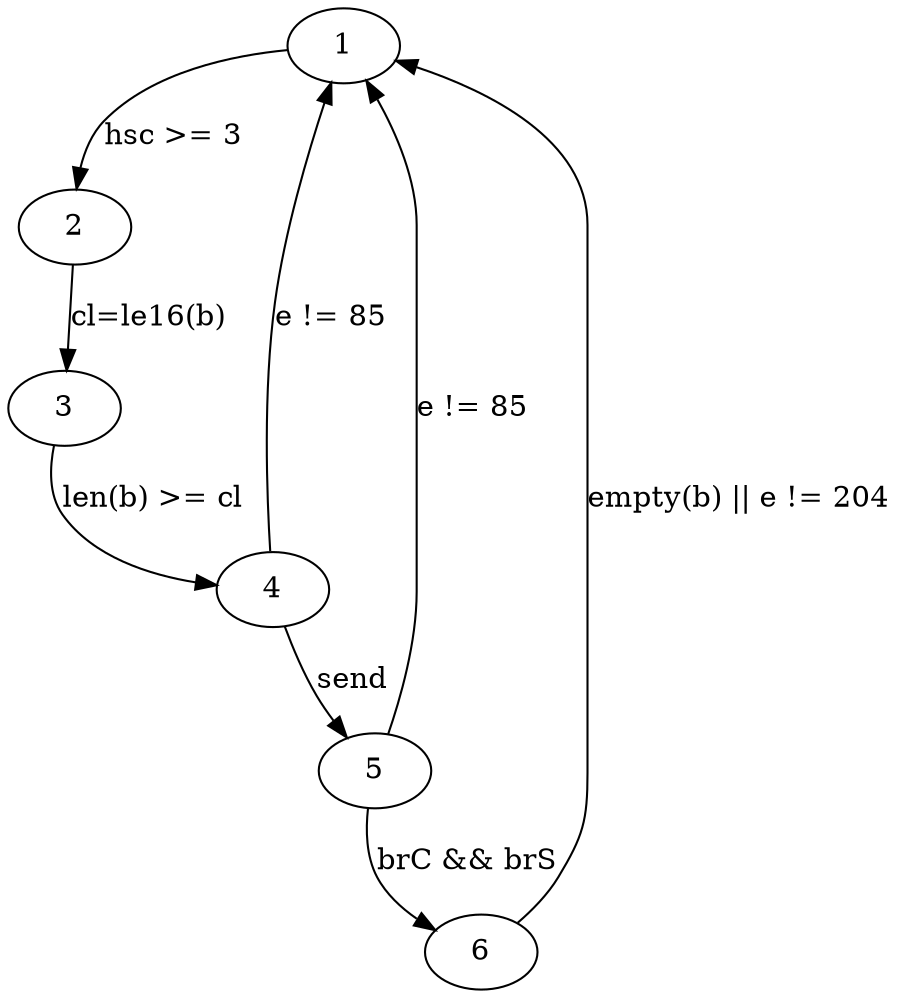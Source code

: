 digraph states{
    1 -> 2 [label="hsc >= 3"];
    2 -> 3 [label="cl=le16(b)"];
    3 -> 4 [label="len(b) >= cl"];
    4 -> 1 [label="e != 85"];
    4 -> 5 [label="send"];
    5 -> 1 [label="e != 85"];
    5 -> 6 [label="brC && brS"];
    6 -> 1 [label="empty(b) || e != 204"];
}

